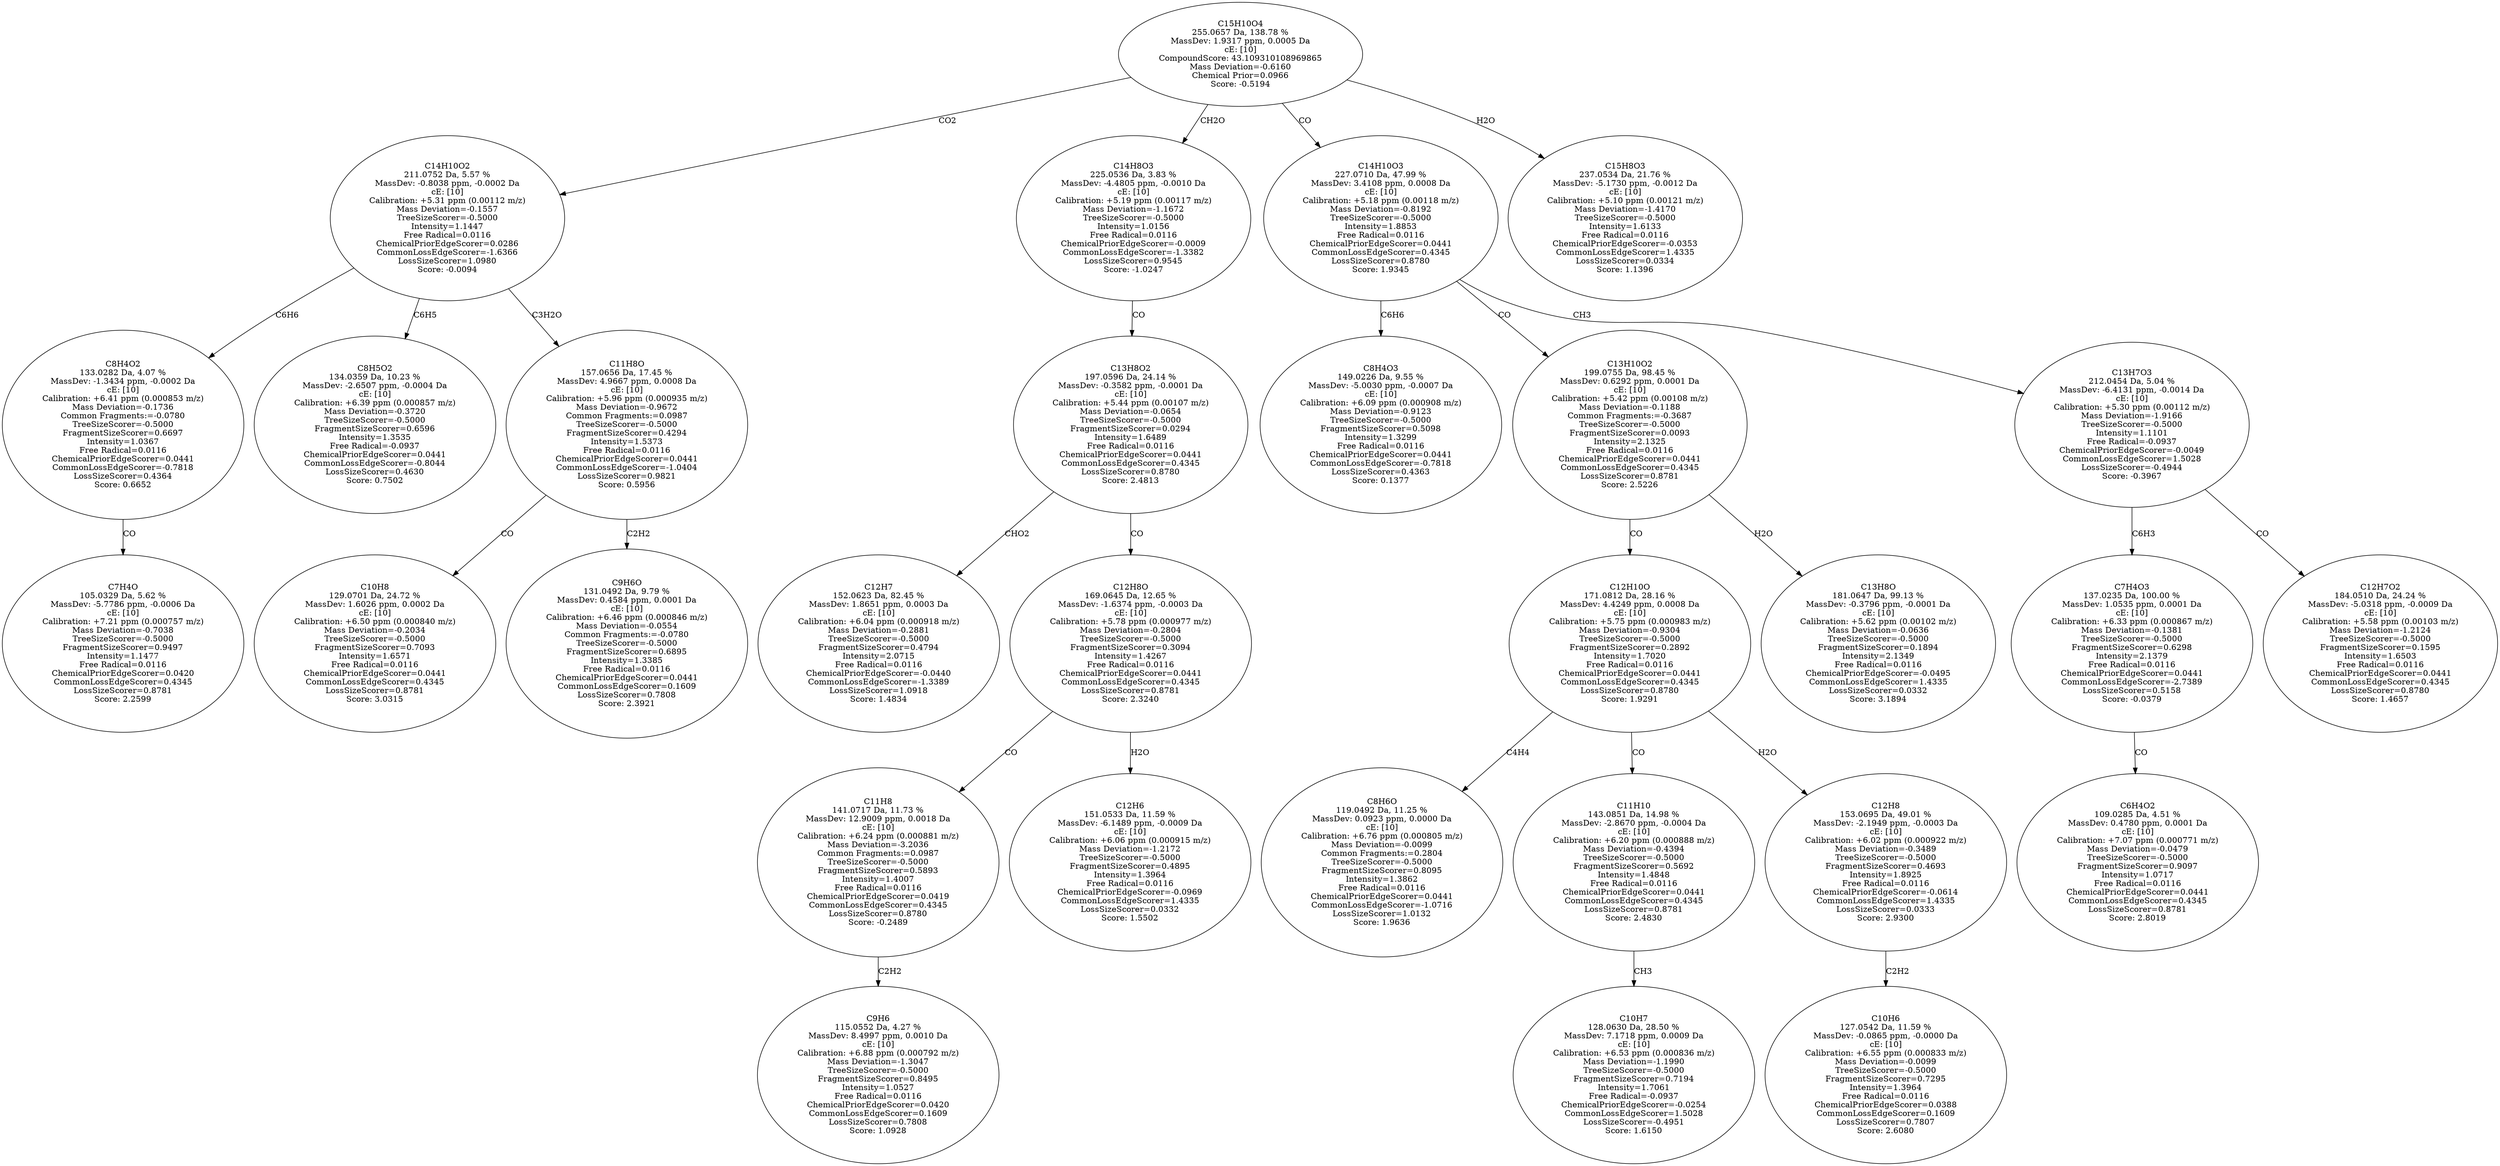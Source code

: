 strict digraph {
v1 [label="C7H4O\n105.0329 Da, 5.62 %\nMassDev: -5.7786 ppm, -0.0006 Da\ncE: [10]\nCalibration: +7.21 ppm (0.000757 m/z)\nMass Deviation=-0.7038\nTreeSizeScorer=-0.5000\nFragmentSizeScorer=0.9497\nIntensity=1.1477\nFree Radical=0.0116\nChemicalPriorEdgeScorer=0.0420\nCommonLossEdgeScorer=0.4345\nLossSizeScorer=0.8781\nScore: 2.2599"];
v2 [label="C8H4O2\n133.0282 Da, 4.07 %\nMassDev: -1.3434 ppm, -0.0002 Da\ncE: [10]\nCalibration: +6.41 ppm (0.000853 m/z)\nMass Deviation=-0.1736\nCommon Fragments:=-0.0780\nTreeSizeScorer=-0.5000\nFragmentSizeScorer=0.6697\nIntensity=1.0367\nFree Radical=0.0116\nChemicalPriorEdgeScorer=0.0441\nCommonLossEdgeScorer=-0.7818\nLossSizeScorer=0.4364\nScore: 0.6652"];
v3 [label="C8H5O2\n134.0359 Da, 10.23 %\nMassDev: -2.6507 ppm, -0.0004 Da\ncE: [10]\nCalibration: +6.39 ppm (0.000857 m/z)\nMass Deviation=-0.3720\nTreeSizeScorer=-0.5000\nFragmentSizeScorer=0.6596\nIntensity=1.3535\nFree Radical=-0.0937\nChemicalPriorEdgeScorer=0.0441\nCommonLossEdgeScorer=-0.8044\nLossSizeScorer=0.4630\nScore: 0.7502"];
v4 [label="C10H8\n129.0701 Da, 24.72 %\nMassDev: 1.6026 ppm, 0.0002 Da\ncE: [10]\nCalibration: +6.50 ppm (0.000840 m/z)\nMass Deviation=-0.2034\nTreeSizeScorer=-0.5000\nFragmentSizeScorer=0.7093\nIntensity=1.6571\nFree Radical=0.0116\nChemicalPriorEdgeScorer=0.0441\nCommonLossEdgeScorer=0.4345\nLossSizeScorer=0.8781\nScore: 3.0315"];
v5 [label="C9H6O\n131.0492 Da, 9.79 %\nMassDev: 0.4584 ppm, 0.0001 Da\ncE: [10]\nCalibration: +6.46 ppm (0.000846 m/z)\nMass Deviation=-0.0554\nCommon Fragments:=-0.0780\nTreeSizeScorer=-0.5000\nFragmentSizeScorer=0.6895\nIntensity=1.3385\nFree Radical=0.0116\nChemicalPriorEdgeScorer=0.0441\nCommonLossEdgeScorer=0.1609\nLossSizeScorer=0.7808\nScore: 2.3921"];
v6 [label="C11H8O\n157.0656 Da, 17.45 %\nMassDev: 4.9667 ppm, 0.0008 Da\ncE: [10]\nCalibration: +5.96 ppm (0.000935 m/z)\nMass Deviation=-0.9672\nCommon Fragments:=0.0987\nTreeSizeScorer=-0.5000\nFragmentSizeScorer=0.4294\nIntensity=1.5373\nFree Radical=0.0116\nChemicalPriorEdgeScorer=0.0441\nCommonLossEdgeScorer=-1.0404\nLossSizeScorer=0.9821\nScore: 0.5956"];
v7 [label="C14H10O2\n211.0752 Da, 5.57 %\nMassDev: -0.8038 ppm, -0.0002 Da\ncE: [10]\nCalibration: +5.31 ppm (0.00112 m/z)\nMass Deviation=-0.1557\nTreeSizeScorer=-0.5000\nIntensity=1.1447\nFree Radical=0.0116\nChemicalPriorEdgeScorer=0.0286\nCommonLossEdgeScorer=-1.6366\nLossSizeScorer=1.0980\nScore: -0.0094"];
v8 [label="C12H7\n152.0623 Da, 82.45 %\nMassDev: 1.8651 ppm, 0.0003 Da\ncE: [10]\nCalibration: +6.04 ppm (0.000918 m/z)\nMass Deviation=-0.2881\nTreeSizeScorer=-0.5000\nFragmentSizeScorer=0.4794\nIntensity=2.0715\nFree Radical=0.0116\nChemicalPriorEdgeScorer=-0.0440\nCommonLossEdgeScorer=-1.3389\nLossSizeScorer=1.0918\nScore: 1.4834"];
v9 [label="C9H6\n115.0552 Da, 4.27 %\nMassDev: 8.4997 ppm, 0.0010 Da\ncE: [10]\nCalibration: +6.88 ppm (0.000792 m/z)\nMass Deviation=-1.3047\nTreeSizeScorer=-0.5000\nFragmentSizeScorer=0.8495\nIntensity=1.0527\nFree Radical=0.0116\nChemicalPriorEdgeScorer=0.0420\nCommonLossEdgeScorer=0.1609\nLossSizeScorer=0.7808\nScore: 1.0928"];
v10 [label="C11H8\n141.0717 Da, 11.73 %\nMassDev: 12.9009 ppm, 0.0018 Da\ncE: [10]\nCalibration: +6.24 ppm (0.000881 m/z)\nMass Deviation=-3.2036\nCommon Fragments:=0.0987\nTreeSizeScorer=-0.5000\nFragmentSizeScorer=0.5893\nIntensity=1.4007\nFree Radical=0.0116\nChemicalPriorEdgeScorer=0.0419\nCommonLossEdgeScorer=0.4345\nLossSizeScorer=0.8780\nScore: -0.2489"];
v11 [label="C12H6\n151.0533 Da, 11.59 %\nMassDev: -6.1489 ppm, -0.0009 Da\ncE: [10]\nCalibration: +6.06 ppm (0.000915 m/z)\nMass Deviation=-1.2172\nTreeSizeScorer=-0.5000\nFragmentSizeScorer=0.4895\nIntensity=1.3964\nFree Radical=0.0116\nChemicalPriorEdgeScorer=-0.0969\nCommonLossEdgeScorer=1.4335\nLossSizeScorer=0.0332\nScore: 1.5502"];
v12 [label="C12H8O\n169.0645 Da, 12.65 %\nMassDev: -1.6374 ppm, -0.0003 Da\ncE: [10]\nCalibration: +5.78 ppm (0.000977 m/z)\nMass Deviation=-0.2804\nTreeSizeScorer=-0.5000\nFragmentSizeScorer=0.3094\nIntensity=1.4267\nFree Radical=0.0116\nChemicalPriorEdgeScorer=0.0441\nCommonLossEdgeScorer=0.4345\nLossSizeScorer=0.8781\nScore: 2.3240"];
v13 [label="C13H8O2\n197.0596 Da, 24.14 %\nMassDev: -0.3582 ppm, -0.0001 Da\ncE: [10]\nCalibration: +5.44 ppm (0.00107 m/z)\nMass Deviation=-0.0654\nTreeSizeScorer=-0.5000\nFragmentSizeScorer=0.0294\nIntensity=1.6489\nFree Radical=0.0116\nChemicalPriorEdgeScorer=0.0441\nCommonLossEdgeScorer=0.4345\nLossSizeScorer=0.8780\nScore: 2.4813"];
v14 [label="C14H8O3\n225.0536 Da, 3.83 %\nMassDev: -4.4805 ppm, -0.0010 Da\ncE: [10]\nCalibration: +5.19 ppm (0.00117 m/z)\nMass Deviation=-1.1672\nTreeSizeScorer=-0.5000\nIntensity=1.0156\nFree Radical=0.0116\nChemicalPriorEdgeScorer=-0.0009\nCommonLossEdgeScorer=-1.3382\nLossSizeScorer=0.9545\nScore: -1.0247"];
v15 [label="C8H4O3\n149.0226 Da, 9.55 %\nMassDev: -5.0030 ppm, -0.0007 Da\ncE: [10]\nCalibration: +6.09 ppm (0.000908 m/z)\nMass Deviation=-0.9123\nTreeSizeScorer=-0.5000\nFragmentSizeScorer=0.5098\nIntensity=1.3299\nFree Radical=0.0116\nChemicalPriorEdgeScorer=0.0441\nCommonLossEdgeScorer=-0.7818\nLossSizeScorer=0.4363\nScore: 0.1377"];
v16 [label="C8H6O\n119.0492 Da, 11.25 %\nMassDev: 0.0923 ppm, 0.0000 Da\ncE: [10]\nCalibration: +6.76 ppm (0.000805 m/z)\nMass Deviation=-0.0099\nCommon Fragments:=0.2804\nTreeSizeScorer=-0.5000\nFragmentSizeScorer=0.8095\nIntensity=1.3862\nFree Radical=0.0116\nChemicalPriorEdgeScorer=0.0441\nCommonLossEdgeScorer=-1.0716\nLossSizeScorer=1.0132\nScore: 1.9636"];
v17 [label="C10H7\n128.0630 Da, 28.50 %\nMassDev: 7.1718 ppm, 0.0009 Da\ncE: [10]\nCalibration: +6.53 ppm (0.000836 m/z)\nMass Deviation=-1.1990\nTreeSizeScorer=-0.5000\nFragmentSizeScorer=0.7194\nIntensity=1.7061\nFree Radical=-0.0937\nChemicalPriorEdgeScorer=-0.0254\nCommonLossEdgeScorer=1.5028\nLossSizeScorer=-0.4951\nScore: 1.6150"];
v18 [label="C11H10\n143.0851 Da, 14.98 %\nMassDev: -2.8670 ppm, -0.0004 Da\ncE: [10]\nCalibration: +6.20 ppm (0.000888 m/z)\nMass Deviation=-0.4394\nTreeSizeScorer=-0.5000\nFragmentSizeScorer=0.5692\nIntensity=1.4848\nFree Radical=0.0116\nChemicalPriorEdgeScorer=0.0441\nCommonLossEdgeScorer=0.4345\nLossSizeScorer=0.8781\nScore: 2.4830"];
v19 [label="C10H6\n127.0542 Da, 11.59 %\nMassDev: -0.0865 ppm, -0.0000 Da\ncE: [10]\nCalibration: +6.55 ppm (0.000833 m/z)\nMass Deviation=-0.0099\nTreeSizeScorer=-0.5000\nFragmentSizeScorer=0.7295\nIntensity=1.3964\nFree Radical=0.0116\nChemicalPriorEdgeScorer=0.0388\nCommonLossEdgeScorer=0.1609\nLossSizeScorer=0.7807\nScore: 2.6080"];
v20 [label="C12H8\n153.0695 Da, 49.01 %\nMassDev: -2.1949 ppm, -0.0003 Da\ncE: [10]\nCalibration: +6.02 ppm (0.000922 m/z)\nMass Deviation=-0.3489\nTreeSizeScorer=-0.5000\nFragmentSizeScorer=0.4693\nIntensity=1.8925\nFree Radical=0.0116\nChemicalPriorEdgeScorer=-0.0614\nCommonLossEdgeScorer=1.4335\nLossSizeScorer=0.0333\nScore: 2.9300"];
v21 [label="C12H10O\n171.0812 Da, 28.16 %\nMassDev: 4.4249 ppm, 0.0008 Da\ncE: [10]\nCalibration: +5.75 ppm (0.000983 m/z)\nMass Deviation=-0.9304\nTreeSizeScorer=-0.5000\nFragmentSizeScorer=0.2892\nIntensity=1.7020\nFree Radical=0.0116\nChemicalPriorEdgeScorer=0.0441\nCommonLossEdgeScorer=0.4345\nLossSizeScorer=0.8780\nScore: 1.9291"];
v22 [label="C13H8O\n181.0647 Da, 99.13 %\nMassDev: -0.3796 ppm, -0.0001 Da\ncE: [10]\nCalibration: +5.62 ppm (0.00102 m/z)\nMass Deviation=-0.0636\nTreeSizeScorer=-0.5000\nFragmentSizeScorer=0.1894\nIntensity=2.1349\nFree Radical=0.0116\nChemicalPriorEdgeScorer=-0.0495\nCommonLossEdgeScorer=1.4335\nLossSizeScorer=0.0332\nScore: 3.1894"];
v23 [label="C13H10O2\n199.0755 Da, 98.45 %\nMassDev: 0.6292 ppm, 0.0001 Da\ncE: [10]\nCalibration: +5.42 ppm (0.00108 m/z)\nMass Deviation=-0.1188\nCommon Fragments:=-0.3687\nTreeSizeScorer=-0.5000\nFragmentSizeScorer=0.0093\nIntensity=2.1325\nFree Radical=0.0116\nChemicalPriorEdgeScorer=0.0441\nCommonLossEdgeScorer=0.4345\nLossSizeScorer=0.8781\nScore: 2.5226"];
v24 [label="C6H4O2\n109.0285 Da, 4.51 %\nMassDev: 0.4780 ppm, 0.0001 Da\ncE: [10]\nCalibration: +7.07 ppm (0.000771 m/z)\nMass Deviation=-0.0479\nTreeSizeScorer=-0.5000\nFragmentSizeScorer=0.9097\nIntensity=1.0717\nFree Radical=0.0116\nChemicalPriorEdgeScorer=0.0441\nCommonLossEdgeScorer=0.4345\nLossSizeScorer=0.8781\nScore: 2.8019"];
v25 [label="C7H4O3\n137.0235 Da, 100.00 %\nMassDev: 1.0535 ppm, 0.0001 Da\ncE: [10]\nCalibration: +6.33 ppm (0.000867 m/z)\nMass Deviation=-0.1381\nTreeSizeScorer=-0.5000\nFragmentSizeScorer=0.6298\nIntensity=2.1379\nFree Radical=0.0116\nChemicalPriorEdgeScorer=0.0441\nCommonLossEdgeScorer=-2.7389\nLossSizeScorer=0.5158\nScore: -0.0379"];
v26 [label="C12H7O2\n184.0510 Da, 24.24 %\nMassDev: -5.0318 ppm, -0.0009 Da\ncE: [10]\nCalibration: +5.58 ppm (0.00103 m/z)\nMass Deviation=-1.2124\nTreeSizeScorer=-0.5000\nFragmentSizeScorer=0.1595\nIntensity=1.6503\nFree Radical=0.0116\nChemicalPriorEdgeScorer=0.0441\nCommonLossEdgeScorer=0.4345\nLossSizeScorer=0.8780\nScore: 1.4657"];
v27 [label="C13H7O3\n212.0454 Da, 5.04 %\nMassDev: -6.4131 ppm, -0.0014 Da\ncE: [10]\nCalibration: +5.30 ppm (0.00112 m/z)\nMass Deviation=-1.9166\nTreeSizeScorer=-0.5000\nIntensity=1.1101\nFree Radical=-0.0937\nChemicalPriorEdgeScorer=-0.0049\nCommonLossEdgeScorer=1.5028\nLossSizeScorer=-0.4944\nScore: -0.3967"];
v28 [label="C14H10O3\n227.0710 Da, 47.99 %\nMassDev: 3.4108 ppm, 0.0008 Da\ncE: [10]\nCalibration: +5.18 ppm (0.00118 m/z)\nMass Deviation=-0.8192\nTreeSizeScorer=-0.5000\nIntensity=1.8853\nFree Radical=0.0116\nChemicalPriorEdgeScorer=0.0441\nCommonLossEdgeScorer=0.4345\nLossSizeScorer=0.8780\nScore: 1.9345"];
v29 [label="C15H8O3\n237.0534 Da, 21.76 %\nMassDev: -5.1730 ppm, -0.0012 Da\ncE: [10]\nCalibration: +5.10 ppm (0.00121 m/z)\nMass Deviation=-1.4170\nTreeSizeScorer=-0.5000\nIntensity=1.6133\nFree Radical=0.0116\nChemicalPriorEdgeScorer=-0.0353\nCommonLossEdgeScorer=1.4335\nLossSizeScorer=0.0334\nScore: 1.1396"];
v30 [label="C15H10O4\n255.0657 Da, 138.78 %\nMassDev: 1.9317 ppm, 0.0005 Da\ncE: [10]\nCompoundScore: 43.109310108969865\nMass Deviation=-0.6160\nChemical Prior=0.0966\nScore: -0.5194"];
v2 -> v1 [label="CO"];
v7 -> v2 [label="C6H6"];
v7 -> v3 [label="C6H5"];
v6 -> v4 [label="CO"];
v6 -> v5 [label="C2H2"];
v7 -> v6 [label="C3H2O"];
v30 -> v7 [label="CO2"];
v13 -> v8 [label="CHO2"];
v10 -> v9 [label="C2H2"];
v12 -> v10 [label="CO"];
v12 -> v11 [label="H2O"];
v13 -> v12 [label="CO"];
v14 -> v13 [label="CO"];
v30 -> v14 [label="CH2O"];
v28 -> v15 [label="C6H6"];
v21 -> v16 [label="C4H4"];
v18 -> v17 [label="CH3"];
v21 -> v18 [label="CO"];
v20 -> v19 [label="C2H2"];
v21 -> v20 [label="H2O"];
v23 -> v21 [label="CO"];
v23 -> v22 [label="H2O"];
v28 -> v23 [label="CO"];
v25 -> v24 [label="CO"];
v27 -> v25 [label="C6H3"];
v27 -> v26 [label="CO"];
v28 -> v27 [label="CH3"];
v30 -> v28 [label="CO"];
v30 -> v29 [label="H2O"];
}